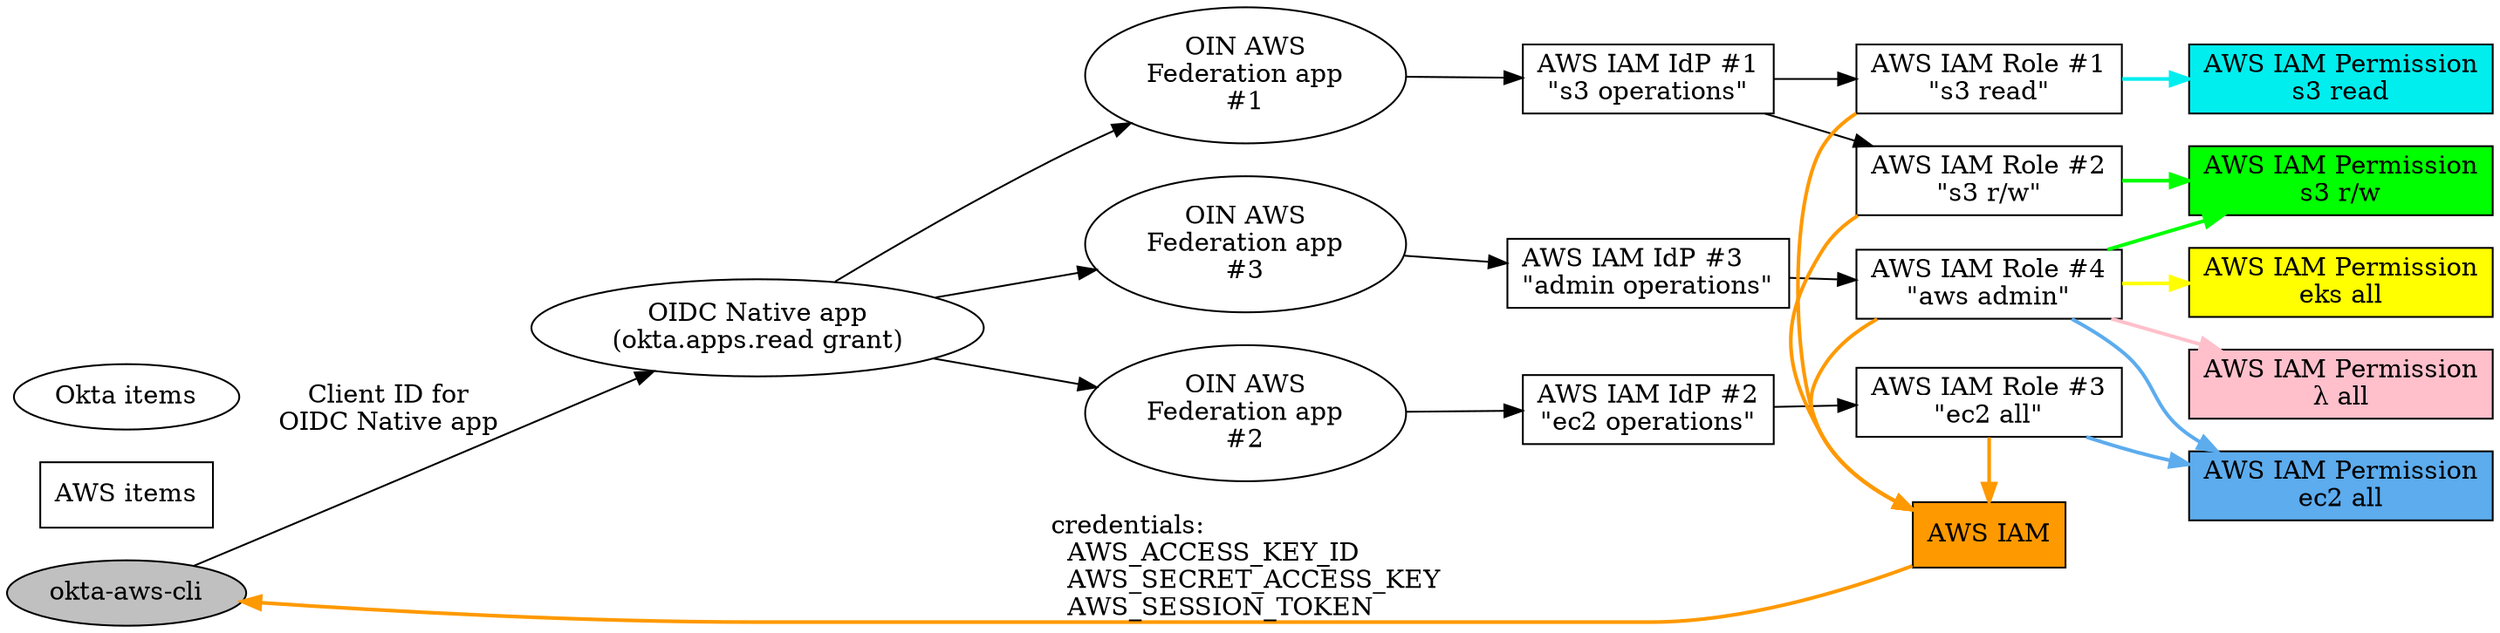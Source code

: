 digraph D {

  graph [rankdir="LR"]

  okta_aws_cli [label="okta-aws-cli" fillcolor=grey style=filled];

  oauth_app [label="OIDC Native app\n(okta.apps.read grant)"];

  okta_aws_cli -> oauth_app [label = "Client ID for\nOIDC Native app"];

  aws_fed_app_1 [label="OIN AWS\nFederation app\n#1"];
  aws_fed_app_2 [label="OIN AWS\nFederation app\n#2"];
  aws_fed_app_3 [label="OIN AWS\nFederation app\n#3"];

  oauth_app -> aws_fed_app_1 // [arrowhead=none];
  oauth_app -> aws_fed_app_2 // [arrowhead=none];
  oauth_app -> aws_fed_app_3 // [arrowhead=none];

  aws_iam_idp_1 [shape=box label = "AWS IAM IdP #1\l\"s3 operations\""];
  aws_iam_idp_2 [shape=box label = "AWS IAM IdP #2\l\"ec2 operations\""];
  aws_iam_idp_3 [shape=box label = "AWS IAM IdP #3\l\"admin operations\""];

  aws_fed_app_1 -> aws_iam_idp_1 ;
  aws_fed_app_2 -> aws_iam_idp_2 ;
  aws_fed_app_3 -> aws_iam_idp_3 ;

  aws_iam_role_1 [shape=box label="AWS IAM Role #1\n\"s3 read\""];
  aws_iam_role_2 [shape=box label="AWS IAM Role #2\n\"s3 r/w\""];
  aws_iam_role_3 [shape=box label="AWS IAM Role #3\n\"ec2 all\""];
  aws_iam_role_4 [shape=box label="AWS IAM Role #4\n\"aws admin\""];

  aws_iam_idp_1 -> aws_iam_role_1 ;
  aws_iam_idp_1 -> aws_iam_role_2 ;
  aws_iam_idp_2 -> aws_iam_role_3 ;
  aws_iam_idp_3 -> aws_iam_role_4 ;

  aws_iam_permission_1 [shape=box style=filled fillcolor=cyan2 label="AWS IAM Permission\ns3 read"];
  aws_iam_permission_2 [shape=box style=filled fillcolor=green label="AWS IAM Permission\ns3 r/w"];
  aws_iam_permission_3 [shape=box style=filled fillcolor=steelblue2 label="AWS IAM Permission\nec2 all"];
  aws_iam_permission_4 [shape=box style=filled fillcolor=yellow label="AWS IAM Permission\neks all"];
  aws_iam_permission_5 [shape=box style=filled fillcolor=pink label="AWS IAM Permission\nλ all"];

  aws_iam_role_1 -> aws_iam_permission_1 [style=bold color=cyan2 ];
  aws_iam_role_2 -> aws_iam_permission_2 [style=bold color=green ];
  aws_iam_role_3 -> aws_iam_permission_3 [style=bold color=steelblue2 ];
  aws_iam_role_4 -> aws_iam_permission_2 [style=bold color=green ];
  aws_iam_role_4 -> aws_iam_permission_3 [style=bold color=steelblue2 ];
  aws_iam_role_4 -> aws_iam_permission_4 [style=bold color=yellow ];
  aws_iam_role_4 -> aws_iam_permission_5 [style=bold color=pink ];

  aws_iam_role_1 -> aws_iam [style=bold color="#ff9900"];
  aws_iam_role_2 -> aws_iam [style=bold color="#ff9900"];
  aws_iam_role_3 -> aws_iam [style=bold color="#ff9900"];
  aws_iam_role_4 -> aws_iam [style=bold color="#ff9900"];

  aws_iam [label = "AWS IAM" shape=polygon fillcolor="#ff9900" style=filled];
  aws_iam -> okta_aws_cli [style=bold dir=backward label="credentials:\l  AWS_ACCESS_KEY_ID\l  AWS_SECRET_ACCESS_KEY\l  AWS_SESSION_TOKEN\l" color="#ff9900"];

  box [shape=box label="AWS items"]
  oval [label="Okta items"]

  {
    rank=same 
    aws_iam
    aws_iam_role_1
    aws_iam_role_2
    aws_iam_role_3
    aws_iam_role_4
  }

  {
    rankdir=TB
    rank=same 
    okta_aws_cli
    oval
    box
  }

  //{ rank=same oauth_app aws_fed_app_1 }
  //{ rank=same aws_iam }
}
